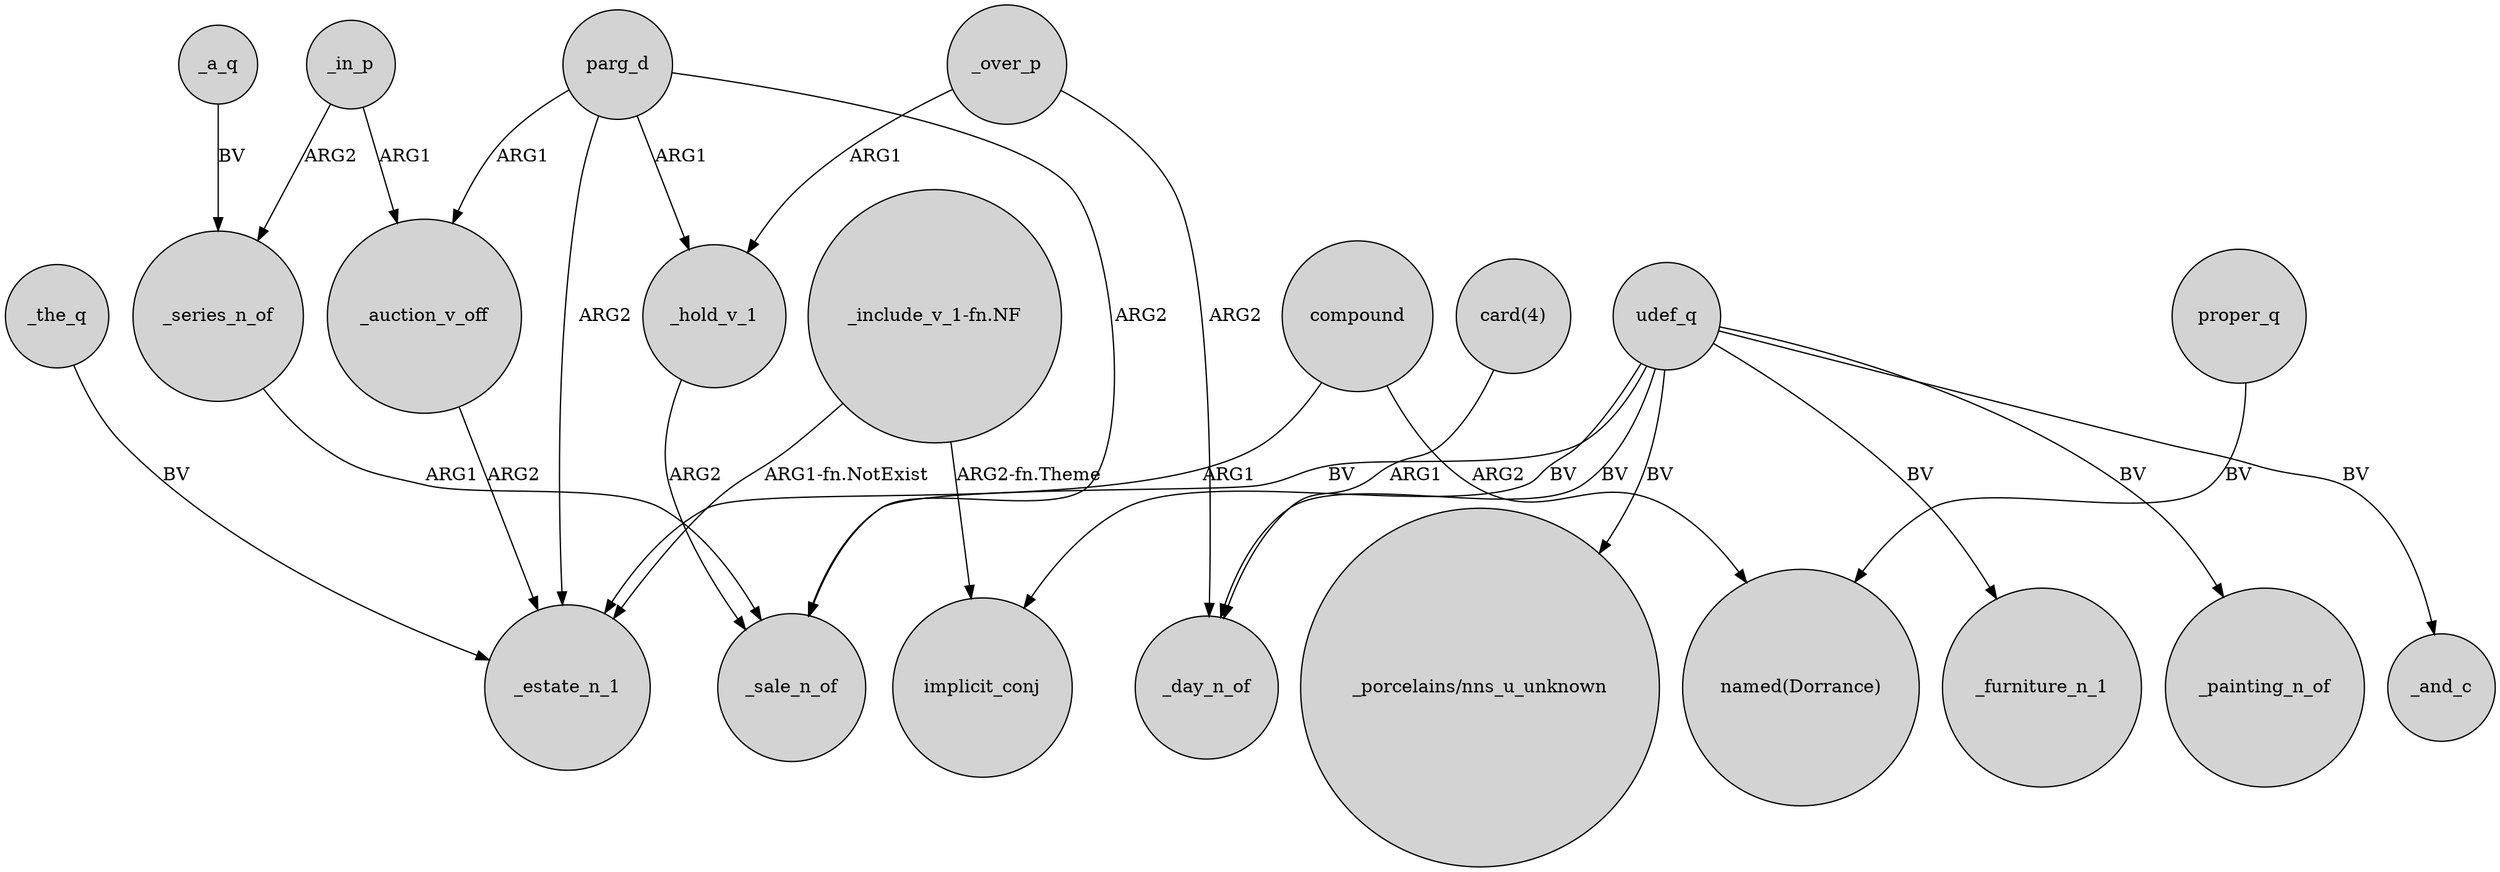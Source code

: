 digraph {
	node [shape=circle style=filled]
	_the_q -> _estate_n_1 [label=BV]
	_over_p -> _hold_v_1 [label=ARG1]
	"_include_v_1-fn.NF" -> _estate_n_1 [label="ARG1-fn.NotExist"]
	parg_d -> _estate_n_1 [label=ARG2]
	udef_q -> _day_n_of [label=BV]
	"card(4)" -> _day_n_of [label=ARG1]
	_in_p -> _auction_v_off [label=ARG1]
	udef_q -> implicit_conj [label=BV]
	parg_d -> _hold_v_1 [label=ARG1]
	udef_q -> "_porcelains/nns_u_unknown" [label=BV]
	proper_q -> "named(Dorrance)" [label=BV]
	"_include_v_1-fn.NF" -> implicit_conj [label="ARG2-fn.Theme"]
	udef_q -> _furniture_n_1 [label=BV]
	_a_q -> _series_n_of [label=BV]
	_hold_v_1 -> _sale_n_of [label=ARG2]
	parg_d -> _sale_n_of [label=ARG2]
	_over_p -> _day_n_of [label=ARG2]
	_auction_v_off -> _estate_n_1 [label=ARG2]
	parg_d -> _auction_v_off [label=ARG1]
	udef_q -> _painting_n_of [label=BV]
	udef_q -> _sale_n_of [label=BV]
	compound -> "named(Dorrance)" [label=ARG2]
	_in_p -> _series_n_of [label=ARG2]
	udef_q -> _and_c [label=BV]
	compound -> _estate_n_1 [label=ARG1]
	_series_n_of -> _sale_n_of [label=ARG1]
}
